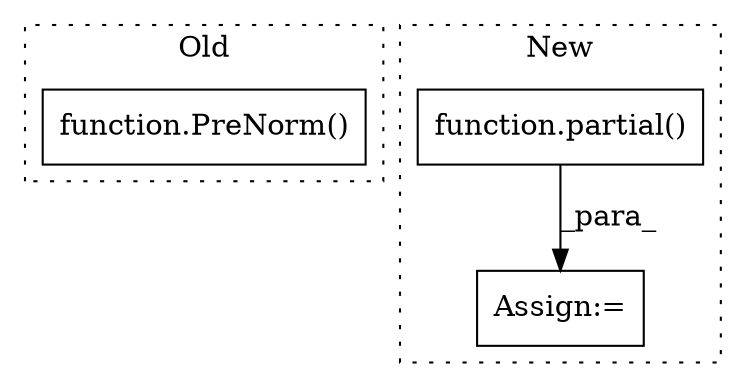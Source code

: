 digraph G {
subgraph cluster0 {
1 [label="function.PreNorm()" a="75" s="15389,15404" l="8,1" shape="box"];
label = "Old";
style="dotted";
}
subgraph cluster1 {
2 [label="function.partial()" a="75" s="15529,15549" l="8,1" shape="box"];
3 [label="Assign:=" a="68" s="15526" l="3" shape="box"];
label = "New";
style="dotted";
}
2 -> 3 [label="_para_"];
}